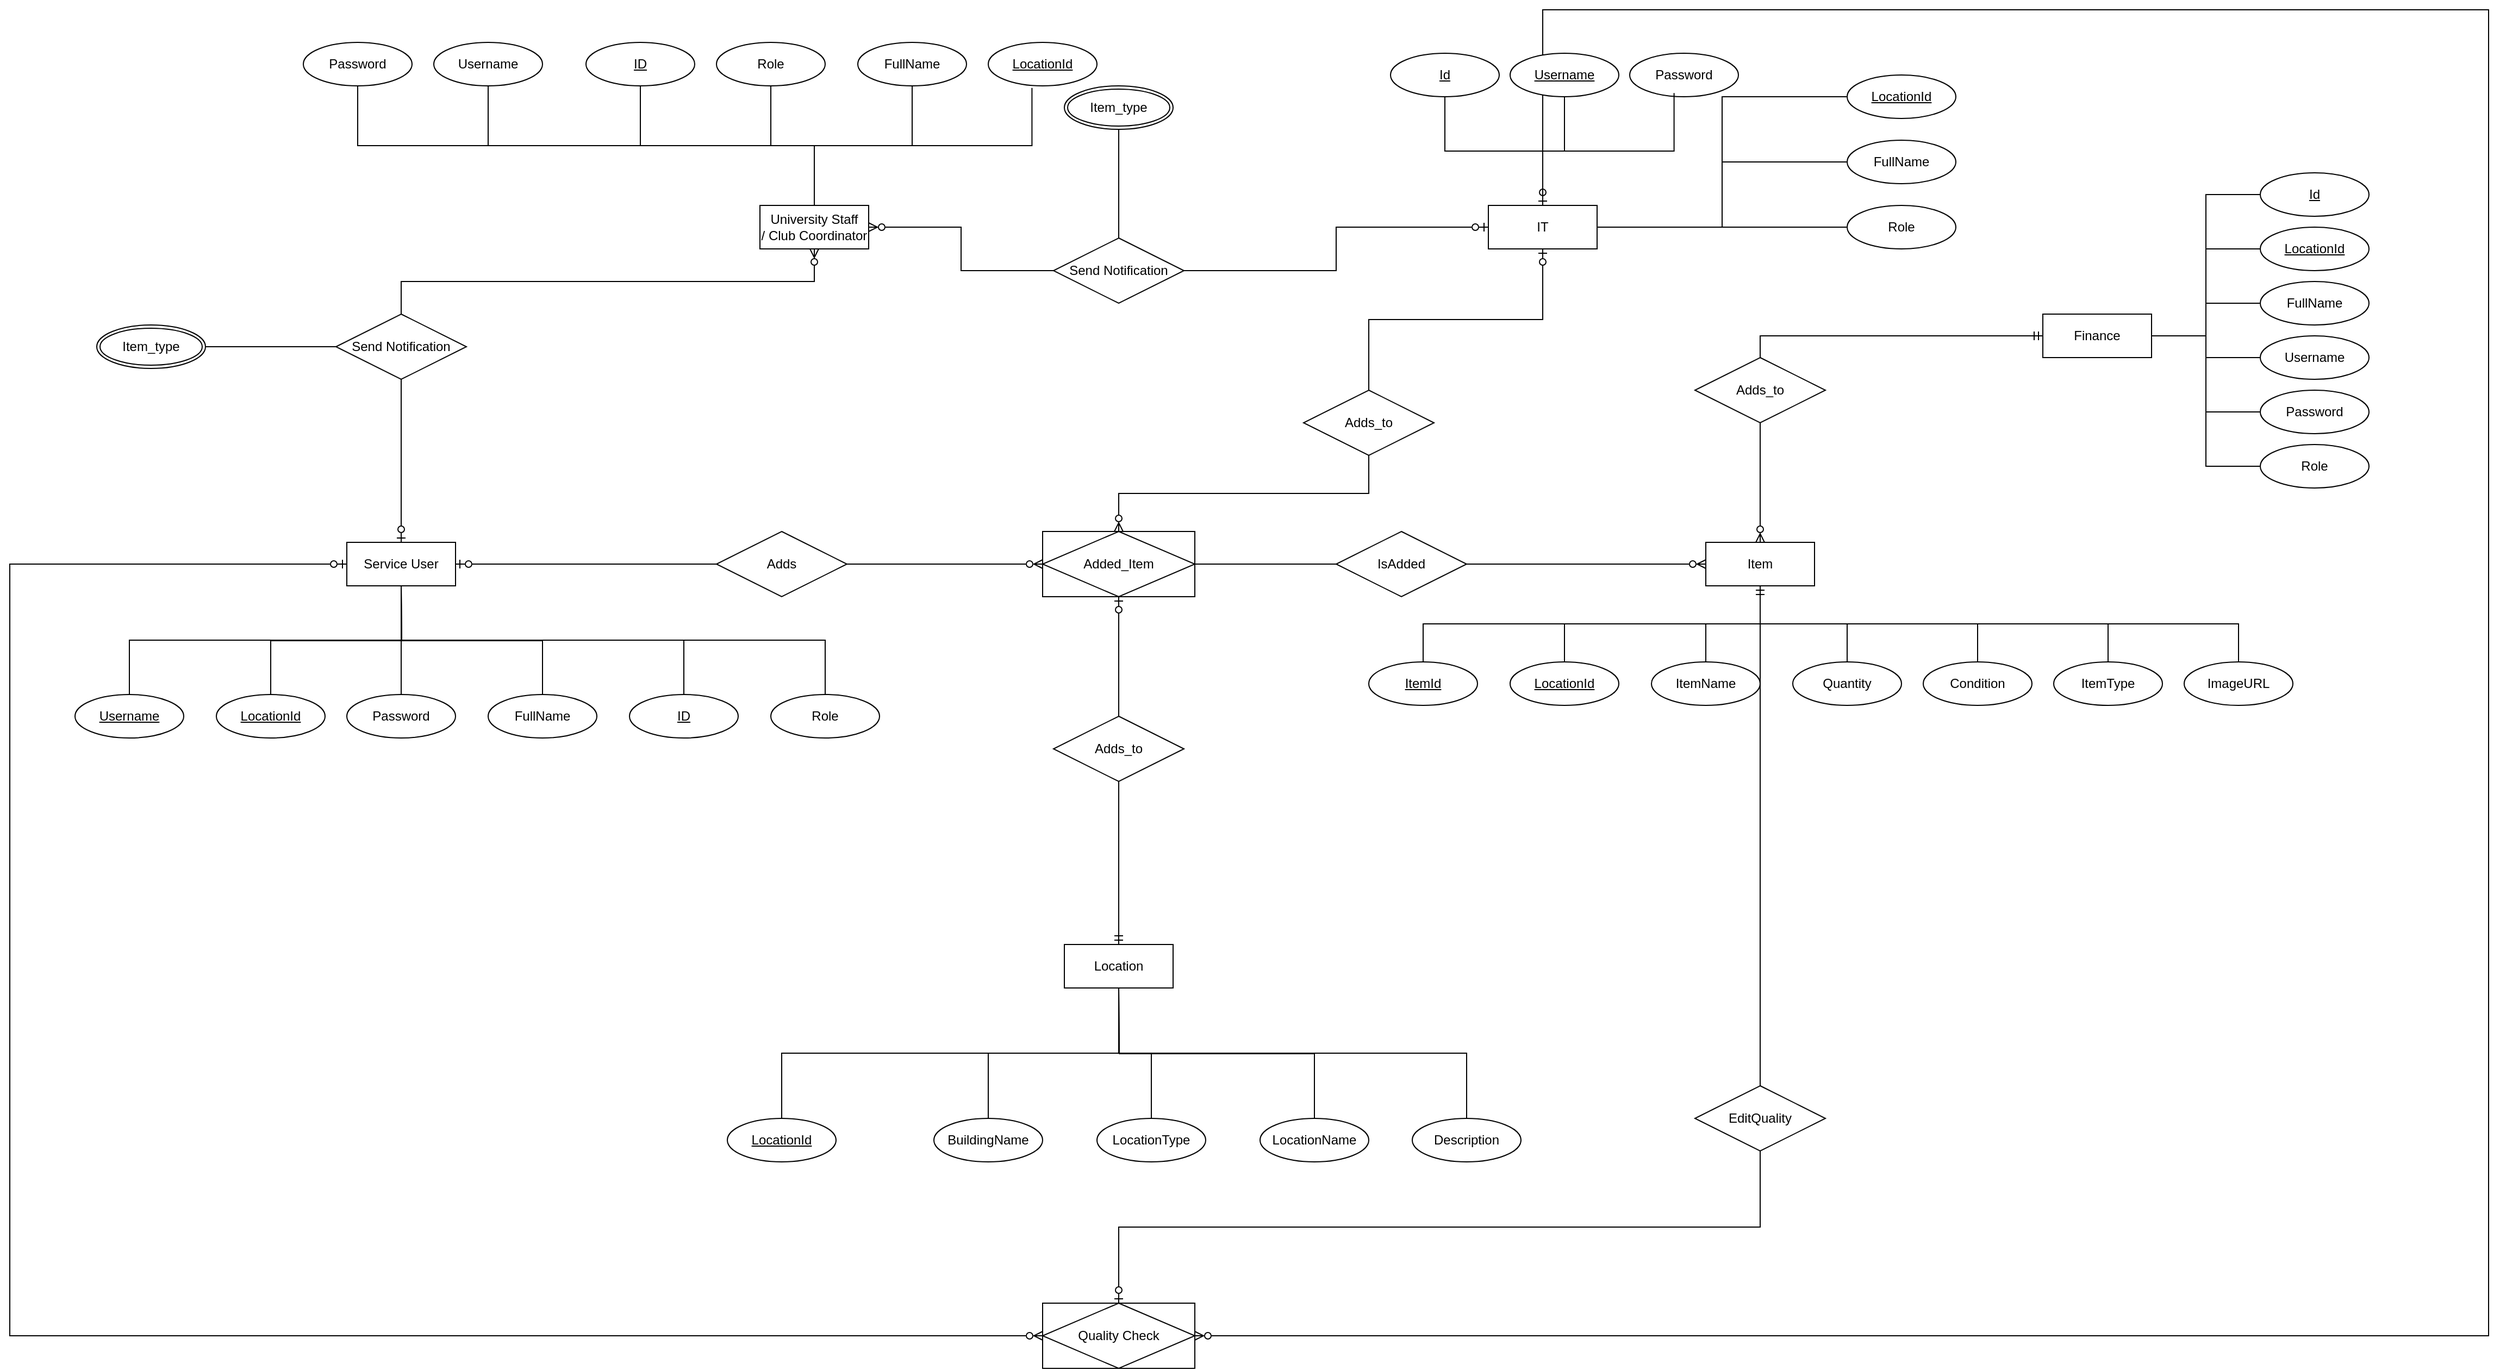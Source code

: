 <mxfile version="27.1.1">
  <diagram name="Page-1" id="oX66yyV2muiVEcddR9T0">
    <mxGraphModel dx="3044" dy="2308" grid="1" gridSize="10" guides="1" tooltips="1" connect="1" arrows="1" fold="1" page="1" pageScale="1" pageWidth="850" pageHeight="1100" math="0" shadow="0">
      <root>
        <mxCell id="0" />
        <mxCell id="1" parent="0" />
        <mxCell id="lshB3avTdnD3_KG9R20y-109" style="edgeStyle=orthogonalEdgeStyle;rounded=0;orthogonalLoop=1;jettySize=auto;html=1;exitX=1;exitY=0.5;exitDx=0;exitDy=0;entryX=0;entryY=0.5;entryDx=0;entryDy=0;endArrow=none;startFill=0;startArrow=ERzeroToMany;" edge="1" parent="1" source="lshB3avTdnD3_KG9R20y-93" target="lshB3avTdnD3_KG9R20y-107">
          <mxGeometry relative="1" as="geometry" />
        </mxCell>
        <mxCell id="lshB3avTdnD3_KG9R20y-120" style="edgeStyle=orthogonalEdgeStyle;rounded=0;orthogonalLoop=1;jettySize=auto;html=1;exitX=0.5;exitY=1;exitDx=0;exitDy=0;endArrow=none;startFill=0;startArrow=ERzeroToMany;" edge="1" parent="1" source="lshB3avTdnD3_KG9R20y-93" target="lshB3avTdnD3_KG9R20y-108">
          <mxGeometry relative="1" as="geometry" />
        </mxCell>
        <mxCell id="lshB3avTdnD3_KG9R20y-209" style="edgeStyle=orthogonalEdgeStyle;shape=connector;rounded=0;orthogonalLoop=1;jettySize=auto;html=1;exitX=0.5;exitY=0;exitDx=0;exitDy=0;entryX=0.5;entryY=1;entryDx=0;entryDy=0;strokeColor=default;align=center;verticalAlign=middle;fontFamily=Helvetica;fontSize=11;fontColor=default;labelBackgroundColor=default;startFill=0;endArrow=none;" edge="1" parent="1" source="lshB3avTdnD3_KG9R20y-93" target="lshB3avTdnD3_KG9R20y-197">
          <mxGeometry relative="1" as="geometry" />
        </mxCell>
        <mxCell id="lshB3avTdnD3_KG9R20y-210" style="edgeStyle=orthogonalEdgeStyle;shape=connector;rounded=0;orthogonalLoop=1;jettySize=auto;html=1;exitX=0.5;exitY=0;exitDx=0;exitDy=0;entryX=0.5;entryY=1;entryDx=0;entryDy=0;strokeColor=default;align=center;verticalAlign=middle;fontFamily=Helvetica;fontSize=11;fontColor=default;labelBackgroundColor=default;startFill=0;endArrow=none;" edge="1" parent="1" source="lshB3avTdnD3_KG9R20y-93" target="lshB3avTdnD3_KG9R20y-198">
          <mxGeometry relative="1" as="geometry" />
        </mxCell>
        <mxCell id="lshB3avTdnD3_KG9R20y-211" style="edgeStyle=orthogonalEdgeStyle;shape=connector;rounded=0;orthogonalLoop=1;jettySize=auto;html=1;exitX=0.5;exitY=0;exitDx=0;exitDy=0;entryX=0.5;entryY=1;entryDx=0;entryDy=0;strokeColor=default;align=center;verticalAlign=middle;fontFamily=Helvetica;fontSize=11;fontColor=default;labelBackgroundColor=default;startFill=0;endArrow=none;" edge="1" parent="1" source="lshB3avTdnD3_KG9R20y-93" target="lshB3avTdnD3_KG9R20y-100">
          <mxGeometry relative="1" as="geometry" />
        </mxCell>
        <mxCell id="lshB3avTdnD3_KG9R20y-212" style="edgeStyle=orthogonalEdgeStyle;shape=connector;rounded=0;orthogonalLoop=1;jettySize=auto;html=1;exitX=0.5;exitY=0;exitDx=0;exitDy=0;entryX=0.5;entryY=1;entryDx=0;entryDy=0;strokeColor=default;align=center;verticalAlign=middle;fontFamily=Helvetica;fontSize=11;fontColor=default;labelBackgroundColor=default;startFill=0;endArrow=none;" edge="1" parent="1" source="lshB3avTdnD3_KG9R20y-93" target="lshB3avTdnD3_KG9R20y-102">
          <mxGeometry relative="1" as="geometry" />
        </mxCell>
        <mxCell id="lshB3avTdnD3_KG9R20y-213" style="edgeStyle=orthogonalEdgeStyle;shape=connector;rounded=0;orthogonalLoop=1;jettySize=auto;html=1;exitX=0.5;exitY=0;exitDx=0;exitDy=0;entryX=0.5;entryY=1;entryDx=0;entryDy=0;strokeColor=default;align=center;verticalAlign=middle;fontFamily=Helvetica;fontSize=11;fontColor=default;labelBackgroundColor=default;startFill=0;endArrow=none;" edge="1" parent="1" source="lshB3avTdnD3_KG9R20y-93" target="lshB3avTdnD3_KG9R20y-103">
          <mxGeometry relative="1" as="geometry" />
        </mxCell>
        <mxCell id="lshB3avTdnD3_KG9R20y-93" value="University Staff&lt;br&gt;/ Club Coordinator" style="whiteSpace=wrap;html=1;align=center;" vertex="1" parent="1">
          <mxGeometry x="130" y="-50" width="100" height="40" as="geometry" />
        </mxCell>
        <mxCell id="lshB3avTdnD3_KG9R20y-185" style="edgeStyle=orthogonalEdgeStyle;shape=connector;rounded=0;orthogonalLoop=1;jettySize=auto;html=1;exitX=0.5;exitY=1;exitDx=0;exitDy=0;strokeColor=default;align=center;verticalAlign=middle;fontFamily=Helvetica;fontSize=11;fontColor=default;labelBackgroundColor=default;startFill=0;endArrow=none;startArrow=ERzeroToOne;" edge="1" parent="1" source="lshB3avTdnD3_KG9R20y-95" target="lshB3avTdnD3_KG9R20y-184">
          <mxGeometry relative="1" as="geometry" />
        </mxCell>
        <mxCell id="lshB3avTdnD3_KG9R20y-193" style="edgeStyle=orthogonalEdgeStyle;shape=connector;rounded=0;orthogonalLoop=1;jettySize=auto;html=1;exitX=1;exitY=0.5;exitDx=0;exitDy=0;entryX=0;entryY=0.5;entryDx=0;entryDy=0;strokeColor=default;align=center;verticalAlign=middle;fontFamily=Helvetica;fontSize=11;fontColor=default;labelBackgroundColor=default;startFill=0;endArrow=none;" edge="1" parent="1" source="lshB3avTdnD3_KG9R20y-95" target="lshB3avTdnD3_KG9R20y-192">
          <mxGeometry relative="1" as="geometry" />
        </mxCell>
        <mxCell id="lshB3avTdnD3_KG9R20y-194" style="edgeStyle=orthogonalEdgeStyle;shape=connector;rounded=0;orthogonalLoop=1;jettySize=auto;html=1;exitX=1;exitY=0.5;exitDx=0;exitDy=0;entryX=0;entryY=0.5;entryDx=0;entryDy=0;strokeColor=default;align=center;verticalAlign=middle;fontFamily=Helvetica;fontSize=11;fontColor=default;labelBackgroundColor=default;startFill=0;endArrow=none;" edge="1" parent="1" source="lshB3avTdnD3_KG9R20y-95" target="lshB3avTdnD3_KG9R20y-189">
          <mxGeometry relative="1" as="geometry" />
        </mxCell>
        <mxCell id="lshB3avTdnD3_KG9R20y-214" style="edgeStyle=orthogonalEdgeStyle;shape=connector;rounded=0;orthogonalLoop=1;jettySize=auto;html=1;exitX=0.5;exitY=0;exitDx=0;exitDy=0;entryX=0.5;entryY=1;entryDx=0;entryDy=0;strokeColor=default;align=center;verticalAlign=middle;fontFamily=Helvetica;fontSize=11;fontColor=default;labelBackgroundColor=default;startFill=0;endArrow=none;" edge="1" parent="1" source="lshB3avTdnD3_KG9R20y-95" target="lshB3avTdnD3_KG9R20y-115">
          <mxGeometry relative="1" as="geometry" />
        </mxCell>
        <mxCell id="lshB3avTdnD3_KG9R20y-215" style="edgeStyle=orthogonalEdgeStyle;shape=connector;rounded=0;orthogonalLoop=1;jettySize=auto;html=1;exitX=0.5;exitY=0;exitDx=0;exitDy=0;entryX=0.5;entryY=1;entryDx=0;entryDy=0;strokeColor=default;align=center;verticalAlign=middle;fontFamily=Helvetica;fontSize=11;fontColor=default;labelBackgroundColor=default;startFill=0;endArrow=none;" edge="1" parent="1" source="lshB3avTdnD3_KG9R20y-95" target="lshB3avTdnD3_KG9R20y-116">
          <mxGeometry relative="1" as="geometry" />
        </mxCell>
        <mxCell id="lshB3avTdnD3_KG9R20y-217" style="edgeStyle=orthogonalEdgeStyle;shape=connector;rounded=0;orthogonalLoop=1;jettySize=auto;html=1;exitX=1;exitY=0.5;exitDx=0;exitDy=0;entryX=0;entryY=0.5;entryDx=0;entryDy=0;strokeColor=default;align=center;verticalAlign=middle;fontFamily=Helvetica;fontSize=11;fontColor=default;labelBackgroundColor=default;startFill=0;endArrow=none;" edge="1" parent="1" source="lshB3avTdnD3_KG9R20y-95" target="lshB3avTdnD3_KG9R20y-188">
          <mxGeometry relative="1" as="geometry" />
        </mxCell>
        <mxCell id="lshB3avTdnD3_KG9R20y-220" style="edgeStyle=orthogonalEdgeStyle;shape=connector;rounded=0;orthogonalLoop=1;jettySize=auto;html=1;exitX=0.5;exitY=0;exitDx=0;exitDy=0;entryX=1;entryY=0.5;entryDx=0;entryDy=0;strokeColor=default;align=center;verticalAlign=middle;fontFamily=Helvetica;fontSize=11;fontColor=default;labelBackgroundColor=default;startFill=0;endArrow=ERzeroToMany;startArrow=ERzeroToOne;endFill=0;" edge="1" parent="1" source="lshB3avTdnD3_KG9R20y-95" target="lshB3avTdnD3_KG9R20y-218">
          <mxGeometry relative="1" as="geometry">
            <Array as="points">
              <mxPoint x="850" y="-230" />
              <mxPoint x="1720" y="-230" />
              <mxPoint x="1720" y="990" />
            </Array>
          </mxGeometry>
        </mxCell>
        <mxCell id="lshB3avTdnD3_KG9R20y-95" value="IT" style="whiteSpace=wrap;html=1;align=center;" vertex="1" parent="1">
          <mxGeometry x="800" y="-50" width="100" height="40" as="geometry" />
        </mxCell>
        <mxCell id="lshB3avTdnD3_KG9R20y-129" style="edgeStyle=orthogonalEdgeStyle;rounded=0;orthogonalLoop=1;jettySize=auto;html=1;exitX=0.5;exitY=1;exitDx=0;exitDy=0;entryX=0.5;entryY=0;entryDx=0;entryDy=0;endArrow=none;startFill=0;" edge="1" parent="1" source="lshB3avTdnD3_KG9R20y-96" target="lshB3avTdnD3_KG9R20y-122">
          <mxGeometry relative="1" as="geometry" />
        </mxCell>
        <mxCell id="lshB3avTdnD3_KG9R20y-130" style="edgeStyle=orthogonalEdgeStyle;rounded=0;orthogonalLoop=1;jettySize=auto;html=1;exitX=0.5;exitY=1;exitDx=0;exitDy=0;endArrow=none;startFill=0;" edge="1" parent="1" source="lshB3avTdnD3_KG9R20y-96" target="lshB3avTdnD3_KG9R20y-126">
          <mxGeometry relative="1" as="geometry" />
        </mxCell>
        <mxCell id="lshB3avTdnD3_KG9R20y-131" style="edgeStyle=orthogonalEdgeStyle;rounded=0;orthogonalLoop=1;jettySize=auto;html=1;exitX=0.5;exitY=1;exitDx=0;exitDy=0;entryX=0.5;entryY=0;entryDx=0;entryDy=0;endArrow=none;startFill=0;" edge="1" parent="1" source="lshB3avTdnD3_KG9R20y-96" target="lshB3avTdnD3_KG9R20y-123">
          <mxGeometry relative="1" as="geometry" />
        </mxCell>
        <mxCell id="lshB3avTdnD3_KG9R20y-137" style="edgeStyle=orthogonalEdgeStyle;rounded=0;orthogonalLoop=1;jettySize=auto;html=1;exitX=1;exitY=0.5;exitDx=0;exitDy=0;entryX=0;entryY=0.5;entryDx=0;entryDy=0;startArrow=ERzeroToOne;startFill=0;endArrow=none;" edge="1" parent="1" source="lshB3avTdnD3_KG9R20y-96" target="lshB3avTdnD3_KG9R20y-133">
          <mxGeometry relative="1" as="geometry" />
        </mxCell>
        <mxCell id="lshB3avTdnD3_KG9R20y-219" style="edgeStyle=orthogonalEdgeStyle;shape=connector;rounded=0;orthogonalLoop=1;jettySize=auto;html=1;exitX=0;exitY=0.5;exitDx=0;exitDy=0;strokeColor=default;align=center;verticalAlign=middle;fontFamily=Helvetica;fontSize=11;fontColor=default;labelBackgroundColor=default;startFill=0;endArrow=ERzeroToMany;startArrow=ERzeroToOne;endFill=0;entryX=0;entryY=0.5;entryDx=0;entryDy=0;" edge="1" parent="1" source="lshB3avTdnD3_KG9R20y-96" target="lshB3avTdnD3_KG9R20y-218">
          <mxGeometry relative="1" as="geometry">
            <mxPoint x="350" y="990" as="targetPoint" />
            <Array as="points">
              <mxPoint x="-560" y="280" />
              <mxPoint x="-560" y="990" />
            </Array>
          </mxGeometry>
        </mxCell>
        <mxCell id="lshB3avTdnD3_KG9R20y-96" value="Service User" style="whiteSpace=wrap;html=1;align=center;" vertex="1" parent="1">
          <mxGeometry x="-250" y="260" width="100" height="40" as="geometry" />
        </mxCell>
        <mxCell id="lshB3avTdnD3_KG9R20y-175" style="edgeStyle=orthogonalEdgeStyle;rounded=0;orthogonalLoop=1;jettySize=auto;html=1;exitX=1;exitY=0.5;exitDx=0;exitDy=0;entryX=0;entryY=0.5;entryDx=0;entryDy=0;endArrow=none;startFill=0;" edge="1" parent="1" source="lshB3avTdnD3_KG9R20y-97" target="lshB3avTdnD3_KG9R20y-174">
          <mxGeometry relative="1" as="geometry" />
        </mxCell>
        <mxCell id="lshB3avTdnD3_KG9R20y-176" style="edgeStyle=orthogonalEdgeStyle;shape=connector;rounded=0;orthogonalLoop=1;jettySize=auto;html=1;exitX=1;exitY=0.5;exitDx=0;exitDy=0;entryX=0;entryY=0.5;entryDx=0;entryDy=0;strokeColor=default;align=center;verticalAlign=middle;fontFamily=Helvetica;fontSize=11;fontColor=default;labelBackgroundColor=default;startFill=0;endArrow=none;" edge="1" parent="1" source="lshB3avTdnD3_KG9R20y-97" target="lshB3avTdnD3_KG9R20y-173">
          <mxGeometry relative="1" as="geometry" />
        </mxCell>
        <mxCell id="lshB3avTdnD3_KG9R20y-177" style="edgeStyle=orthogonalEdgeStyle;shape=connector;rounded=0;orthogonalLoop=1;jettySize=auto;html=1;exitX=1;exitY=0.5;exitDx=0;exitDy=0;entryX=0;entryY=0.5;entryDx=0;entryDy=0;strokeColor=default;align=center;verticalAlign=middle;fontFamily=Helvetica;fontSize=11;fontColor=default;labelBackgroundColor=default;startFill=0;endArrow=none;" edge="1" parent="1" source="lshB3avTdnD3_KG9R20y-97" target="lshB3avTdnD3_KG9R20y-172">
          <mxGeometry relative="1" as="geometry" />
        </mxCell>
        <mxCell id="lshB3avTdnD3_KG9R20y-178" style="edgeStyle=orthogonalEdgeStyle;shape=connector;rounded=0;orthogonalLoop=1;jettySize=auto;html=1;exitX=1;exitY=0.5;exitDx=0;exitDy=0;strokeColor=default;align=center;verticalAlign=middle;fontFamily=Helvetica;fontSize=11;fontColor=default;labelBackgroundColor=default;startFill=0;endArrow=none;" edge="1" parent="1" source="lshB3avTdnD3_KG9R20y-97" target="lshB3avTdnD3_KG9R20y-171">
          <mxGeometry relative="1" as="geometry" />
        </mxCell>
        <mxCell id="lshB3avTdnD3_KG9R20y-179" style="edgeStyle=orthogonalEdgeStyle;shape=connector;rounded=0;orthogonalLoop=1;jettySize=auto;html=1;exitX=1;exitY=0.5;exitDx=0;exitDy=0;entryX=0;entryY=0.5;entryDx=0;entryDy=0;strokeColor=default;align=center;verticalAlign=middle;fontFamily=Helvetica;fontSize=11;fontColor=default;labelBackgroundColor=default;startFill=0;endArrow=none;" edge="1" parent="1" source="lshB3avTdnD3_KG9R20y-97" target="lshB3avTdnD3_KG9R20y-169">
          <mxGeometry relative="1" as="geometry" />
        </mxCell>
        <mxCell id="lshB3avTdnD3_KG9R20y-180" style="edgeStyle=orthogonalEdgeStyle;shape=connector;rounded=0;orthogonalLoop=1;jettySize=auto;html=1;exitX=1;exitY=0.5;exitDx=0;exitDy=0;entryX=0;entryY=0.5;entryDx=0;entryDy=0;strokeColor=default;align=center;verticalAlign=middle;fontFamily=Helvetica;fontSize=11;fontColor=default;labelBackgroundColor=default;startFill=0;endArrow=none;" edge="1" parent="1" source="lshB3avTdnD3_KG9R20y-97" target="lshB3avTdnD3_KG9R20y-170">
          <mxGeometry relative="1" as="geometry" />
        </mxCell>
        <mxCell id="lshB3avTdnD3_KG9R20y-182" style="edgeStyle=orthogonalEdgeStyle;shape=connector;rounded=0;orthogonalLoop=1;jettySize=auto;html=1;exitX=0;exitY=0.5;exitDx=0;exitDy=0;entryX=0.5;entryY=0;entryDx=0;entryDy=0;strokeColor=default;align=center;verticalAlign=middle;fontFamily=Helvetica;fontSize=11;fontColor=default;labelBackgroundColor=default;startFill=0;endArrow=none;startArrow=ERmandOne;" edge="1" parent="1" source="lshB3avTdnD3_KG9R20y-97" target="lshB3avTdnD3_KG9R20y-181">
          <mxGeometry relative="1" as="geometry" />
        </mxCell>
        <mxCell id="lshB3avTdnD3_KG9R20y-97" value="Finance" style="whiteSpace=wrap;html=1;align=center;" vertex="1" parent="1">
          <mxGeometry x="1310" y="50" width="100" height="40" as="geometry" />
        </mxCell>
        <mxCell id="lshB3avTdnD3_KG9R20y-160" style="edgeStyle=orthogonalEdgeStyle;rounded=0;orthogonalLoop=1;jettySize=auto;html=1;exitX=0.5;exitY=1;exitDx=0;exitDy=0;entryX=0.5;entryY=0;entryDx=0;entryDy=0;endArrow=none;startFill=0;" edge="1" parent="1" source="lshB3avTdnD3_KG9R20y-98" target="lshB3avTdnD3_KG9R20y-154">
          <mxGeometry relative="1" as="geometry" />
        </mxCell>
        <mxCell id="lshB3avTdnD3_KG9R20y-161" style="edgeStyle=orthogonalEdgeStyle;rounded=0;orthogonalLoop=1;jettySize=auto;html=1;exitX=0.5;exitY=1;exitDx=0;exitDy=0;endArrow=none;startFill=0;" edge="1" parent="1" source="lshB3avTdnD3_KG9R20y-98" target="lshB3avTdnD3_KG9R20y-153">
          <mxGeometry relative="1" as="geometry" />
        </mxCell>
        <mxCell id="lshB3avTdnD3_KG9R20y-162" style="edgeStyle=orthogonalEdgeStyle;rounded=0;orthogonalLoop=1;jettySize=auto;html=1;exitX=0.5;exitY=1;exitDx=0;exitDy=0;entryX=0.5;entryY=0;entryDx=0;entryDy=0;endArrow=none;startFill=0;" edge="1" parent="1" source="lshB3avTdnD3_KG9R20y-98" target="lshB3avTdnD3_KG9R20y-155">
          <mxGeometry relative="1" as="geometry" />
        </mxCell>
        <mxCell id="lshB3avTdnD3_KG9R20y-163" style="edgeStyle=orthogonalEdgeStyle;rounded=0;orthogonalLoop=1;jettySize=auto;html=1;exitX=0.5;exitY=1;exitDx=0;exitDy=0;entryX=0.5;entryY=0;entryDx=0;entryDy=0;endArrow=none;startFill=0;" edge="1" parent="1" source="lshB3avTdnD3_KG9R20y-98" target="lshB3avTdnD3_KG9R20y-156">
          <mxGeometry relative="1" as="geometry" />
        </mxCell>
        <mxCell id="lshB3avTdnD3_KG9R20y-164" style="edgeStyle=orthogonalEdgeStyle;rounded=0;orthogonalLoop=1;jettySize=auto;html=1;exitX=0.5;exitY=1;exitDx=0;exitDy=0;endArrow=none;startFill=0;" edge="1" parent="1" source="lshB3avTdnD3_KG9R20y-98" target="lshB3avTdnD3_KG9R20y-157">
          <mxGeometry relative="1" as="geometry" />
        </mxCell>
        <mxCell id="lshB3avTdnD3_KG9R20y-165" style="edgeStyle=orthogonalEdgeStyle;rounded=0;orthogonalLoop=1;jettySize=auto;html=1;exitX=0.5;exitY=1;exitDx=0;exitDy=0;entryX=0.5;entryY=0;entryDx=0;entryDy=0;endArrow=none;startFill=0;" edge="1" parent="1" source="lshB3avTdnD3_KG9R20y-98" target="lshB3avTdnD3_KG9R20y-158">
          <mxGeometry relative="1" as="geometry" />
        </mxCell>
        <mxCell id="lshB3avTdnD3_KG9R20y-98" value="Item" style="whiteSpace=wrap;html=1;align=center;" vertex="1" parent="1">
          <mxGeometry x="1000" y="260" width="100" height="40" as="geometry" />
        </mxCell>
        <mxCell id="lshB3avTdnD3_KG9R20y-99" value="Location" style="whiteSpace=wrap;html=1;align=center;" vertex="1" parent="1">
          <mxGeometry x="410" y="630" width="100" height="40" as="geometry" />
        </mxCell>
        <mxCell id="lshB3avTdnD3_KG9R20y-100" value="ID" style="ellipse;whiteSpace=wrap;html=1;align=center;fontStyle=4;" vertex="1" parent="1">
          <mxGeometry x="-30" y="-200" width="100" height="40" as="geometry" />
        </mxCell>
        <mxCell id="lshB3avTdnD3_KG9R20y-102" value="Username" style="ellipse;whiteSpace=wrap;html=1;align=center;" vertex="1" parent="1">
          <mxGeometry x="-170" y="-200" width="100" height="40" as="geometry" />
        </mxCell>
        <mxCell id="lshB3avTdnD3_KG9R20y-103" value="Password" style="ellipse;whiteSpace=wrap;html=1;align=center;" vertex="1" parent="1">
          <mxGeometry x="-290" y="-200" width="100" height="40" as="geometry" />
        </mxCell>
        <mxCell id="lshB3avTdnD3_KG9R20y-110" style="edgeStyle=orthogonalEdgeStyle;rounded=0;orthogonalLoop=1;jettySize=auto;html=1;exitX=1;exitY=0.5;exitDx=0;exitDy=0;entryX=0;entryY=0.5;entryDx=0;entryDy=0;endArrow=ERzeroToOne;endFill=0;" edge="1" parent="1" source="lshB3avTdnD3_KG9R20y-107" target="lshB3avTdnD3_KG9R20y-95">
          <mxGeometry relative="1" as="geometry" />
        </mxCell>
        <mxCell id="lshB3avTdnD3_KG9R20y-113" style="edgeStyle=orthogonalEdgeStyle;rounded=0;orthogonalLoop=1;jettySize=auto;html=1;exitX=0.5;exitY=0;exitDx=0;exitDy=0;entryX=0.5;entryY=1;entryDx=0;entryDy=0;endArrow=none;startFill=0;" edge="1" parent="1" source="lshB3avTdnD3_KG9R20y-107" target="lshB3avTdnD3_KG9R20y-112">
          <mxGeometry relative="1" as="geometry" />
        </mxCell>
        <mxCell id="lshB3avTdnD3_KG9R20y-107" value="Send Notification" style="shape=rhombus;perimeter=rhombusPerimeter;whiteSpace=wrap;html=1;align=center;" vertex="1" parent="1">
          <mxGeometry x="400" y="-20" width="120" height="60" as="geometry" />
        </mxCell>
        <mxCell id="lshB3avTdnD3_KG9R20y-121" style="edgeStyle=orthogonalEdgeStyle;rounded=0;orthogonalLoop=1;jettySize=auto;html=1;exitX=0.5;exitY=1;exitDx=0;exitDy=0;endArrow=ERzeroToOne;endFill=0;" edge="1" parent="1" source="lshB3avTdnD3_KG9R20y-108" target="lshB3avTdnD3_KG9R20y-96">
          <mxGeometry relative="1" as="geometry" />
        </mxCell>
        <mxCell id="lshB3avTdnD3_KG9R20y-128" style="edgeStyle=orthogonalEdgeStyle;rounded=0;orthogonalLoop=1;jettySize=auto;html=1;exitX=0;exitY=0.5;exitDx=0;exitDy=0;entryX=1;entryY=0.5;entryDx=0;entryDy=0;endArrow=none;startFill=0;" edge="1" parent="1" source="lshB3avTdnD3_KG9R20y-108" target="lshB3avTdnD3_KG9R20y-127">
          <mxGeometry relative="1" as="geometry" />
        </mxCell>
        <mxCell id="lshB3avTdnD3_KG9R20y-108" value="Send Notification" style="shape=rhombus;perimeter=rhombusPerimeter;whiteSpace=wrap;html=1;align=center;" vertex="1" parent="1">
          <mxGeometry x="-260" y="50" width="120" height="60" as="geometry" />
        </mxCell>
        <mxCell id="lshB3avTdnD3_KG9R20y-112" value="Item_type" style="ellipse;shape=doubleEllipse;margin=3;whiteSpace=wrap;html=1;align=center;" vertex="1" parent="1">
          <mxGeometry x="410" y="-160" width="100" height="40" as="geometry" />
        </mxCell>
        <mxCell id="lshB3avTdnD3_KG9R20y-115" value="Username" style="ellipse;whiteSpace=wrap;html=1;align=center;fontStyle=4;" vertex="1" parent="1">
          <mxGeometry x="820" y="-190" width="100" height="40" as="geometry" />
        </mxCell>
        <mxCell id="lshB3avTdnD3_KG9R20y-116" value="Id" style="ellipse;whiteSpace=wrap;html=1;align=center;fontStyle=4;" vertex="1" parent="1">
          <mxGeometry x="710" y="-190" width="100" height="40" as="geometry" />
        </mxCell>
        <mxCell id="lshB3avTdnD3_KG9R20y-122" value="Username" style="ellipse;whiteSpace=wrap;html=1;align=center;fontStyle=4;" vertex="1" parent="1">
          <mxGeometry x="-500" y="400" width="100" height="40" as="geometry" />
        </mxCell>
        <mxCell id="lshB3avTdnD3_KG9R20y-123" value="ID" style="ellipse;whiteSpace=wrap;html=1;align=center;fontStyle=4;" vertex="1" parent="1">
          <mxGeometry x="10" y="400" width="100" height="40" as="geometry" />
        </mxCell>
        <mxCell id="lshB3avTdnD3_KG9R20y-126" value="Password" style="ellipse;whiteSpace=wrap;html=1;align=center;" vertex="1" parent="1">
          <mxGeometry x="-250" y="400" width="100" height="40" as="geometry" />
        </mxCell>
        <mxCell id="lshB3avTdnD3_KG9R20y-127" value="Item_type" style="ellipse;shape=doubleEllipse;margin=3;whiteSpace=wrap;html=1;align=center;" vertex="1" parent="1">
          <mxGeometry x="-480" y="60" width="100" height="40" as="geometry" />
        </mxCell>
        <mxCell id="lshB3avTdnD3_KG9R20y-132" value="Password" style="ellipse;whiteSpace=wrap;html=1;align=center;" vertex="1" parent="1">
          <mxGeometry x="930" y="-190" width="100" height="40" as="geometry" />
        </mxCell>
        <mxCell id="lshB3avTdnD3_KG9R20y-138" style="edgeStyle=orthogonalEdgeStyle;rounded=0;orthogonalLoop=1;jettySize=auto;html=1;exitX=1;exitY=0.5;exitDx=0;exitDy=0;entryX=0;entryY=0.5;entryDx=0;entryDy=0;endArrow=ERzeroToMany;endFill=0;" edge="1" parent="1" source="lshB3avTdnD3_KG9R20y-133" target="lshB3avTdnD3_KG9R20y-134">
          <mxGeometry relative="1" as="geometry" />
        </mxCell>
        <mxCell id="lshB3avTdnD3_KG9R20y-133" value="Adds" style="shape=rhombus;perimeter=rhombusPerimeter;whiteSpace=wrap;html=1;align=center;" vertex="1" parent="1">
          <mxGeometry x="90" y="250" width="120" height="60" as="geometry" />
        </mxCell>
        <mxCell id="lshB3avTdnD3_KG9R20y-139" style="edgeStyle=orthogonalEdgeStyle;rounded=0;orthogonalLoop=1;jettySize=auto;html=1;exitX=0.5;exitY=1;exitDx=0;exitDy=0;entryX=0.5;entryY=0;entryDx=0;entryDy=0;startArrow=ERzeroToOne;startFill=0;endArrow=none;" edge="1" parent="1" source="lshB3avTdnD3_KG9R20y-134" target="lshB3avTdnD3_KG9R20y-135">
          <mxGeometry relative="1" as="geometry" />
        </mxCell>
        <mxCell id="lshB3avTdnD3_KG9R20y-140" style="edgeStyle=orthogonalEdgeStyle;rounded=0;orthogonalLoop=1;jettySize=auto;html=1;exitX=1;exitY=0.5;exitDx=0;exitDy=0;endArrow=none;startFill=0;" edge="1" parent="1" source="lshB3avTdnD3_KG9R20y-134" target="lshB3avTdnD3_KG9R20y-136">
          <mxGeometry relative="1" as="geometry" />
        </mxCell>
        <mxCell id="lshB3avTdnD3_KG9R20y-134" value="Added_Item" style="shape=associativeEntity;whiteSpace=wrap;html=1;align=center;" vertex="1" parent="1">
          <mxGeometry x="390" y="250" width="140" height="60" as="geometry" />
        </mxCell>
        <mxCell id="lshB3avTdnD3_KG9R20y-141" style="edgeStyle=orthogonalEdgeStyle;rounded=0;orthogonalLoop=1;jettySize=auto;html=1;exitX=0.5;exitY=1;exitDx=0;exitDy=0;entryX=0.5;entryY=0;entryDx=0;entryDy=0;endArrow=ERmandOne;endFill=0;" edge="1" parent="1" source="lshB3avTdnD3_KG9R20y-135" target="lshB3avTdnD3_KG9R20y-99">
          <mxGeometry relative="1" as="geometry" />
        </mxCell>
        <mxCell id="lshB3avTdnD3_KG9R20y-135" value="Adds_to" style="shape=rhombus;perimeter=rhombusPerimeter;whiteSpace=wrap;html=1;align=center;" vertex="1" parent="1">
          <mxGeometry x="400" y="420" width="120" height="60" as="geometry" />
        </mxCell>
        <mxCell id="lshB3avTdnD3_KG9R20y-152" style="edgeStyle=orthogonalEdgeStyle;rounded=0;orthogonalLoop=1;jettySize=auto;html=1;exitX=1;exitY=0.5;exitDx=0;exitDy=0;entryX=0;entryY=0.5;entryDx=0;entryDy=0;endArrow=ERzeroToMany;endFill=0;" edge="1" parent="1" source="lshB3avTdnD3_KG9R20y-136" target="lshB3avTdnD3_KG9R20y-98">
          <mxGeometry relative="1" as="geometry" />
        </mxCell>
        <mxCell id="lshB3avTdnD3_KG9R20y-136" value="IsAdded" style="shape=rhombus;perimeter=rhombusPerimeter;whiteSpace=wrap;html=1;align=center;" vertex="1" parent="1">
          <mxGeometry x="660" y="250" width="120" height="60" as="geometry" />
        </mxCell>
        <mxCell id="lshB3avTdnD3_KG9R20y-147" style="edgeStyle=orthogonalEdgeStyle;rounded=0;orthogonalLoop=1;jettySize=auto;html=1;exitX=0.5;exitY=0;exitDx=0;exitDy=0;entryX=0.5;entryY=1;entryDx=0;entryDy=0;endArrow=none;startFill=0;" edge="1" parent="1" source="lshB3avTdnD3_KG9R20y-142" target="lshB3avTdnD3_KG9R20y-99">
          <mxGeometry relative="1" as="geometry" />
        </mxCell>
        <mxCell id="lshB3avTdnD3_KG9R20y-142" value="LocationId" style="ellipse;whiteSpace=wrap;html=1;align=center;fontStyle=4;" vertex="1" parent="1">
          <mxGeometry x="100" y="790" width="100" height="40" as="geometry" />
        </mxCell>
        <mxCell id="lshB3avTdnD3_KG9R20y-148" style="edgeStyle=orthogonalEdgeStyle;rounded=0;orthogonalLoop=1;jettySize=auto;html=1;exitX=0.5;exitY=0;exitDx=0;exitDy=0;entryX=0.5;entryY=1;entryDx=0;entryDy=0;endArrow=none;startFill=0;" edge="1" parent="1" source="lshB3avTdnD3_KG9R20y-143" target="lshB3avTdnD3_KG9R20y-99">
          <mxGeometry relative="1" as="geometry" />
        </mxCell>
        <mxCell id="lshB3avTdnD3_KG9R20y-143" value="BuildingName" style="ellipse;whiteSpace=wrap;html=1;align=center;" vertex="1" parent="1">
          <mxGeometry x="290" y="790" width="100" height="40" as="geometry" />
        </mxCell>
        <mxCell id="lshB3avTdnD3_KG9R20y-149" style="edgeStyle=orthogonalEdgeStyle;rounded=0;orthogonalLoop=1;jettySize=auto;html=1;exitX=0.5;exitY=0;exitDx=0;exitDy=0;endArrow=none;startFill=0;" edge="1" parent="1" source="lshB3avTdnD3_KG9R20y-144">
          <mxGeometry relative="1" as="geometry">
            <mxPoint x="460" y="670" as="targetPoint" />
          </mxGeometry>
        </mxCell>
        <mxCell id="lshB3avTdnD3_KG9R20y-144" value="LocationType" style="ellipse;whiteSpace=wrap;html=1;align=center;" vertex="1" parent="1">
          <mxGeometry x="440" y="790" width="100" height="40" as="geometry" />
        </mxCell>
        <mxCell id="lshB3avTdnD3_KG9R20y-150" style="edgeStyle=orthogonalEdgeStyle;rounded=0;orthogonalLoop=1;jettySize=auto;html=1;exitX=0.5;exitY=0;exitDx=0;exitDy=0;endArrow=none;startFill=0;" edge="1" parent="1" source="lshB3avTdnD3_KG9R20y-145">
          <mxGeometry relative="1" as="geometry">
            <mxPoint x="460" y="670" as="targetPoint" />
          </mxGeometry>
        </mxCell>
        <mxCell id="lshB3avTdnD3_KG9R20y-145" value="LocationName" style="ellipse;whiteSpace=wrap;html=1;align=center;" vertex="1" parent="1">
          <mxGeometry x="590" y="790" width="100" height="40" as="geometry" />
        </mxCell>
        <mxCell id="lshB3avTdnD3_KG9R20y-151" style="edgeStyle=orthogonalEdgeStyle;rounded=0;orthogonalLoop=1;jettySize=auto;html=1;exitX=0.5;exitY=0;exitDx=0;exitDy=0;entryX=0.5;entryY=1;entryDx=0;entryDy=0;endArrow=none;startFill=0;" edge="1" parent="1" source="lshB3avTdnD3_KG9R20y-146" target="lshB3avTdnD3_KG9R20y-99">
          <mxGeometry relative="1" as="geometry" />
        </mxCell>
        <mxCell id="lshB3avTdnD3_KG9R20y-146" value="Description" style="ellipse;whiteSpace=wrap;html=1;align=center;" vertex="1" parent="1">
          <mxGeometry x="730" y="790" width="100" height="40" as="geometry" />
        </mxCell>
        <mxCell id="lshB3avTdnD3_KG9R20y-153" value="LocationId" style="ellipse;whiteSpace=wrap;html=1;align=center;fontStyle=4;" vertex="1" parent="1">
          <mxGeometry x="820" y="370" width="100" height="40" as="geometry" />
        </mxCell>
        <mxCell id="lshB3avTdnD3_KG9R20y-154" value="ItemId" style="ellipse;whiteSpace=wrap;html=1;align=center;fontStyle=4;" vertex="1" parent="1">
          <mxGeometry x="690" y="370" width="100" height="40" as="geometry" />
        </mxCell>
        <mxCell id="lshB3avTdnD3_KG9R20y-155" value="ItemName" style="ellipse;whiteSpace=wrap;html=1;align=center;" vertex="1" parent="1">
          <mxGeometry x="950" y="370" width="100" height="40" as="geometry" />
        </mxCell>
        <mxCell id="lshB3avTdnD3_KG9R20y-156" value="Quantity" style="ellipse;whiteSpace=wrap;html=1;align=center;" vertex="1" parent="1">
          <mxGeometry x="1080" y="370" width="100" height="40" as="geometry" />
        </mxCell>
        <mxCell id="lshB3avTdnD3_KG9R20y-157" value="Condition" style="ellipse;whiteSpace=wrap;html=1;align=center;" vertex="1" parent="1">
          <mxGeometry x="1200" y="370" width="100" height="40" as="geometry" />
        </mxCell>
        <mxCell id="lshB3avTdnD3_KG9R20y-158" value="ItemType" style="ellipse;whiteSpace=wrap;html=1;align=center;" vertex="1" parent="1">
          <mxGeometry x="1320" y="370" width="100" height="40" as="geometry" />
        </mxCell>
        <mxCell id="lshB3avTdnD3_KG9R20y-167" style="edgeStyle=orthogonalEdgeStyle;rounded=0;orthogonalLoop=1;jettySize=auto;html=1;exitX=0.5;exitY=0;exitDx=0;exitDy=0;entryX=0.5;entryY=1;entryDx=0;entryDy=0;endArrow=none;startFill=0;" edge="1" parent="1" source="lshB3avTdnD3_KG9R20y-159" target="lshB3avTdnD3_KG9R20y-98">
          <mxGeometry relative="1" as="geometry" />
        </mxCell>
        <mxCell id="lshB3avTdnD3_KG9R20y-159" value="ImageURL" style="ellipse;whiteSpace=wrap;html=1;align=center;" vertex="1" parent="1">
          <mxGeometry x="1440" y="370" width="100" height="40" as="geometry" />
        </mxCell>
        <mxCell id="lshB3avTdnD3_KG9R20y-169" value="Id" style="ellipse;whiteSpace=wrap;html=1;align=center;fontStyle=4;" vertex="1" parent="1">
          <mxGeometry x="1510" y="-80" width="100" height="40" as="geometry" />
        </mxCell>
        <mxCell id="lshB3avTdnD3_KG9R20y-170" value="LocationId" style="ellipse;whiteSpace=wrap;html=1;align=center;fontStyle=4;" vertex="1" parent="1">
          <mxGeometry x="1510" y="-30" width="100" height="40" as="geometry" />
        </mxCell>
        <mxCell id="lshB3avTdnD3_KG9R20y-171" value="FullName" style="ellipse;whiteSpace=wrap;html=1;align=center;" vertex="1" parent="1">
          <mxGeometry x="1510" y="20" width="100" height="40" as="geometry" />
        </mxCell>
        <mxCell id="lshB3avTdnD3_KG9R20y-172" value="Username" style="ellipse;whiteSpace=wrap;html=1;align=center;" vertex="1" parent="1">
          <mxGeometry x="1510" y="70" width="100" height="40" as="geometry" />
        </mxCell>
        <mxCell id="lshB3avTdnD3_KG9R20y-173" value="Password" style="ellipse;whiteSpace=wrap;html=1;align=center;" vertex="1" parent="1">
          <mxGeometry x="1510" y="120" width="100" height="40" as="geometry" />
        </mxCell>
        <mxCell id="lshB3avTdnD3_KG9R20y-174" value="Role" style="ellipse;whiteSpace=wrap;html=1;align=center;" vertex="1" parent="1">
          <mxGeometry x="1510" y="170" width="100" height="40" as="geometry" />
        </mxCell>
        <mxCell id="lshB3avTdnD3_KG9R20y-183" style="edgeStyle=orthogonalEdgeStyle;shape=connector;rounded=0;orthogonalLoop=1;jettySize=auto;html=1;exitX=0.5;exitY=1;exitDx=0;exitDy=0;strokeColor=default;align=center;verticalAlign=middle;fontFamily=Helvetica;fontSize=11;fontColor=default;labelBackgroundColor=default;startFill=0;endArrow=ERzeroToMany;endFill=0;" edge="1" parent="1" source="lshB3avTdnD3_KG9R20y-181" target="lshB3avTdnD3_KG9R20y-98">
          <mxGeometry relative="1" as="geometry" />
        </mxCell>
        <mxCell id="lshB3avTdnD3_KG9R20y-181" value="Adds_to" style="shape=rhombus;perimeter=rhombusPerimeter;whiteSpace=wrap;html=1;align=center;" vertex="1" parent="1">
          <mxGeometry x="990" y="90" width="120" height="60" as="geometry" />
        </mxCell>
        <mxCell id="lshB3avTdnD3_KG9R20y-186" style="edgeStyle=orthogonalEdgeStyle;shape=connector;rounded=0;orthogonalLoop=1;jettySize=auto;html=1;exitX=0.5;exitY=1;exitDx=0;exitDy=0;entryX=0.5;entryY=0;entryDx=0;entryDy=0;strokeColor=default;align=center;verticalAlign=middle;fontFamily=Helvetica;fontSize=11;fontColor=default;labelBackgroundColor=default;startFill=0;endArrow=ERzeroToMany;endFill=0;" edge="1" parent="1" source="lshB3avTdnD3_KG9R20y-184" target="lshB3avTdnD3_KG9R20y-134">
          <mxGeometry relative="1" as="geometry" />
        </mxCell>
        <mxCell id="lshB3avTdnD3_KG9R20y-184" value="Adds_to" style="shape=rhombus;perimeter=rhombusPerimeter;whiteSpace=wrap;html=1;align=center;" vertex="1" parent="1">
          <mxGeometry x="630" y="120" width="120" height="60" as="geometry" />
        </mxCell>
        <mxCell id="lshB3avTdnD3_KG9R20y-188" value="LocationId" style="ellipse;whiteSpace=wrap;html=1;align=center;fontStyle=4;" vertex="1" parent="1">
          <mxGeometry x="1130" y="-170" width="100" height="40" as="geometry" />
        </mxCell>
        <mxCell id="lshB3avTdnD3_KG9R20y-189" value="FullName" style="ellipse;whiteSpace=wrap;html=1;align=center;" vertex="1" parent="1">
          <mxGeometry x="1130" y="-110" width="100" height="40" as="geometry" />
        </mxCell>
        <mxCell id="lshB3avTdnD3_KG9R20y-192" value="Role" style="ellipse;whiteSpace=wrap;html=1;align=center;" vertex="1" parent="1">
          <mxGeometry x="1130" y="-50" width="100" height="40" as="geometry" />
        </mxCell>
        <mxCell id="lshB3avTdnD3_KG9R20y-196" value="LocationId" style="ellipse;whiteSpace=wrap;html=1;align=center;fontStyle=4;" vertex="1" parent="1">
          <mxGeometry x="340" y="-200" width="100" height="40" as="geometry" />
        </mxCell>
        <mxCell id="lshB3avTdnD3_KG9R20y-197" value="FullName" style="ellipse;whiteSpace=wrap;html=1;align=center;" vertex="1" parent="1">
          <mxGeometry x="220" y="-200" width="100" height="40" as="geometry" />
        </mxCell>
        <mxCell id="lshB3avTdnD3_KG9R20y-198" value="Role" style="ellipse;whiteSpace=wrap;html=1;align=center;" vertex="1" parent="1">
          <mxGeometry x="90" y="-200" width="100" height="40" as="geometry" />
        </mxCell>
        <mxCell id="lshB3avTdnD3_KG9R20y-207" style="edgeStyle=orthogonalEdgeStyle;shape=connector;rounded=0;orthogonalLoop=1;jettySize=auto;html=1;exitX=0.5;exitY=0;exitDx=0;exitDy=0;strokeColor=default;align=center;verticalAlign=middle;fontFamily=Helvetica;fontSize=11;fontColor=default;labelBackgroundColor=default;startFill=0;endArrow=none;" edge="1" parent="1" source="lshB3avTdnD3_KG9R20y-202">
          <mxGeometry relative="1" as="geometry">
            <mxPoint x="-200" y="300" as="targetPoint" />
          </mxGeometry>
        </mxCell>
        <mxCell id="lshB3avTdnD3_KG9R20y-202" value="LocationId" style="ellipse;whiteSpace=wrap;html=1;align=center;fontStyle=4;" vertex="1" parent="1">
          <mxGeometry x="-370" y="400" width="100" height="40" as="geometry" />
        </mxCell>
        <mxCell id="lshB3avTdnD3_KG9R20y-206" style="edgeStyle=orthogonalEdgeStyle;shape=connector;rounded=0;orthogonalLoop=1;jettySize=auto;html=1;exitX=0.5;exitY=0;exitDx=0;exitDy=0;strokeColor=default;align=center;verticalAlign=middle;fontFamily=Helvetica;fontSize=11;fontColor=default;labelBackgroundColor=default;startFill=0;endArrow=none;" edge="1" parent="1" source="lshB3avTdnD3_KG9R20y-203">
          <mxGeometry relative="1" as="geometry">
            <mxPoint x="-200" y="300" as="targetPoint" />
          </mxGeometry>
        </mxCell>
        <mxCell id="lshB3avTdnD3_KG9R20y-203" value="FullName" style="ellipse;whiteSpace=wrap;html=1;align=center;" vertex="1" parent="1">
          <mxGeometry x="-120" y="400" width="100" height="40" as="geometry" />
        </mxCell>
        <mxCell id="lshB3avTdnD3_KG9R20y-205" style="edgeStyle=orthogonalEdgeStyle;shape=connector;rounded=0;orthogonalLoop=1;jettySize=auto;html=1;exitX=0.5;exitY=0;exitDx=0;exitDy=0;entryX=0.5;entryY=1;entryDx=0;entryDy=0;strokeColor=default;align=center;verticalAlign=middle;fontFamily=Helvetica;fontSize=11;fontColor=default;labelBackgroundColor=default;startFill=0;endArrow=none;" edge="1" parent="1" source="lshB3avTdnD3_KG9R20y-204" target="lshB3avTdnD3_KG9R20y-96">
          <mxGeometry relative="1" as="geometry" />
        </mxCell>
        <mxCell id="lshB3avTdnD3_KG9R20y-204" value="Role" style="ellipse;whiteSpace=wrap;html=1;align=center;" vertex="1" parent="1">
          <mxGeometry x="140" y="400" width="100" height="40" as="geometry" />
        </mxCell>
        <mxCell id="lshB3avTdnD3_KG9R20y-208" style="edgeStyle=orthogonalEdgeStyle;shape=connector;rounded=0;orthogonalLoop=1;jettySize=auto;html=1;exitX=0.5;exitY=0;exitDx=0;exitDy=0;entryX=0.402;entryY=1.047;entryDx=0;entryDy=0;entryPerimeter=0;strokeColor=default;align=center;verticalAlign=middle;fontFamily=Helvetica;fontSize=11;fontColor=default;labelBackgroundColor=default;startFill=0;endArrow=none;" edge="1" parent="1" source="lshB3avTdnD3_KG9R20y-93" target="lshB3avTdnD3_KG9R20y-196">
          <mxGeometry relative="1" as="geometry" />
        </mxCell>
        <mxCell id="lshB3avTdnD3_KG9R20y-216" style="edgeStyle=orthogonalEdgeStyle;shape=connector;rounded=0;orthogonalLoop=1;jettySize=auto;html=1;exitX=0.5;exitY=0;exitDx=0;exitDy=0;entryX=0.408;entryY=0.915;entryDx=0;entryDy=0;entryPerimeter=0;strokeColor=default;align=center;verticalAlign=middle;fontFamily=Helvetica;fontSize=11;fontColor=default;labelBackgroundColor=default;startFill=0;endArrow=none;" edge="1" parent="1" source="lshB3avTdnD3_KG9R20y-95" target="lshB3avTdnD3_KG9R20y-132">
          <mxGeometry relative="1" as="geometry" />
        </mxCell>
        <mxCell id="lshB3avTdnD3_KG9R20y-221" style="edgeStyle=orthogonalEdgeStyle;shape=connector;rounded=0;orthogonalLoop=1;jettySize=auto;html=1;exitX=0.5;exitY=0;exitDx=0;exitDy=0;strokeColor=default;align=center;verticalAlign=middle;fontFamily=Helvetica;fontSize=11;fontColor=default;labelBackgroundColor=default;startFill=0;endArrow=none;entryX=0.5;entryY=1;entryDx=0;entryDy=0;startArrow=ERzeroToOne;" edge="1" parent="1" source="lshB3avTdnD3_KG9R20y-218" target="lshB3avTdnD3_KG9R20y-222">
          <mxGeometry relative="1" as="geometry">
            <mxPoint x="1010.0" y="820" as="targetPoint" />
          </mxGeometry>
        </mxCell>
        <mxCell id="lshB3avTdnD3_KG9R20y-218" value="Quality Check" style="shape=associativeEntity;whiteSpace=wrap;html=1;align=center;" vertex="1" parent="1">
          <mxGeometry x="390" y="960" width="140" height="60" as="geometry" />
        </mxCell>
        <mxCell id="lshB3avTdnD3_KG9R20y-223" style="edgeStyle=orthogonalEdgeStyle;shape=connector;rounded=0;orthogonalLoop=1;jettySize=auto;html=1;exitX=0.5;exitY=0;exitDx=0;exitDy=0;strokeColor=default;align=center;verticalAlign=middle;fontFamily=Helvetica;fontSize=11;fontColor=default;labelBackgroundColor=default;startFill=0;endArrow=ERmandOne;endFill=0;" edge="1" parent="1" source="lshB3avTdnD3_KG9R20y-222" target="lshB3avTdnD3_KG9R20y-98">
          <mxGeometry relative="1" as="geometry">
            <Array as="points">
              <mxPoint x="1050" y="760" />
            </Array>
          </mxGeometry>
        </mxCell>
        <mxCell id="lshB3avTdnD3_KG9R20y-222" value="EditQuality" style="shape=rhombus;perimeter=rhombusPerimeter;whiteSpace=wrap;html=1;align=center;" vertex="1" parent="1">
          <mxGeometry x="990" y="760" width="120" height="60" as="geometry" />
        </mxCell>
      </root>
    </mxGraphModel>
  </diagram>
</mxfile>
